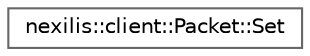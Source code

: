 digraph "Graphical Class Hierarchy"
{
 // LATEX_PDF_SIZE
  bgcolor="transparent";
  edge [fontname=Helvetica,fontsize=10,labelfontname=Helvetica,labelfontsize=10];
  node [fontname=Helvetica,fontsize=10,shape=box,height=0.2,width=0.4];
  rankdir="LR";
  Node0 [id="Node000000",label="nexilis::client::Packet::Set",height=0.2,width=0.4,color="grey40", fillcolor="white", style="filled",URL="$d0/d8f/classnexilis_1_1client_1_1Packet_1_1Set.html",tooltip=" "];
}

